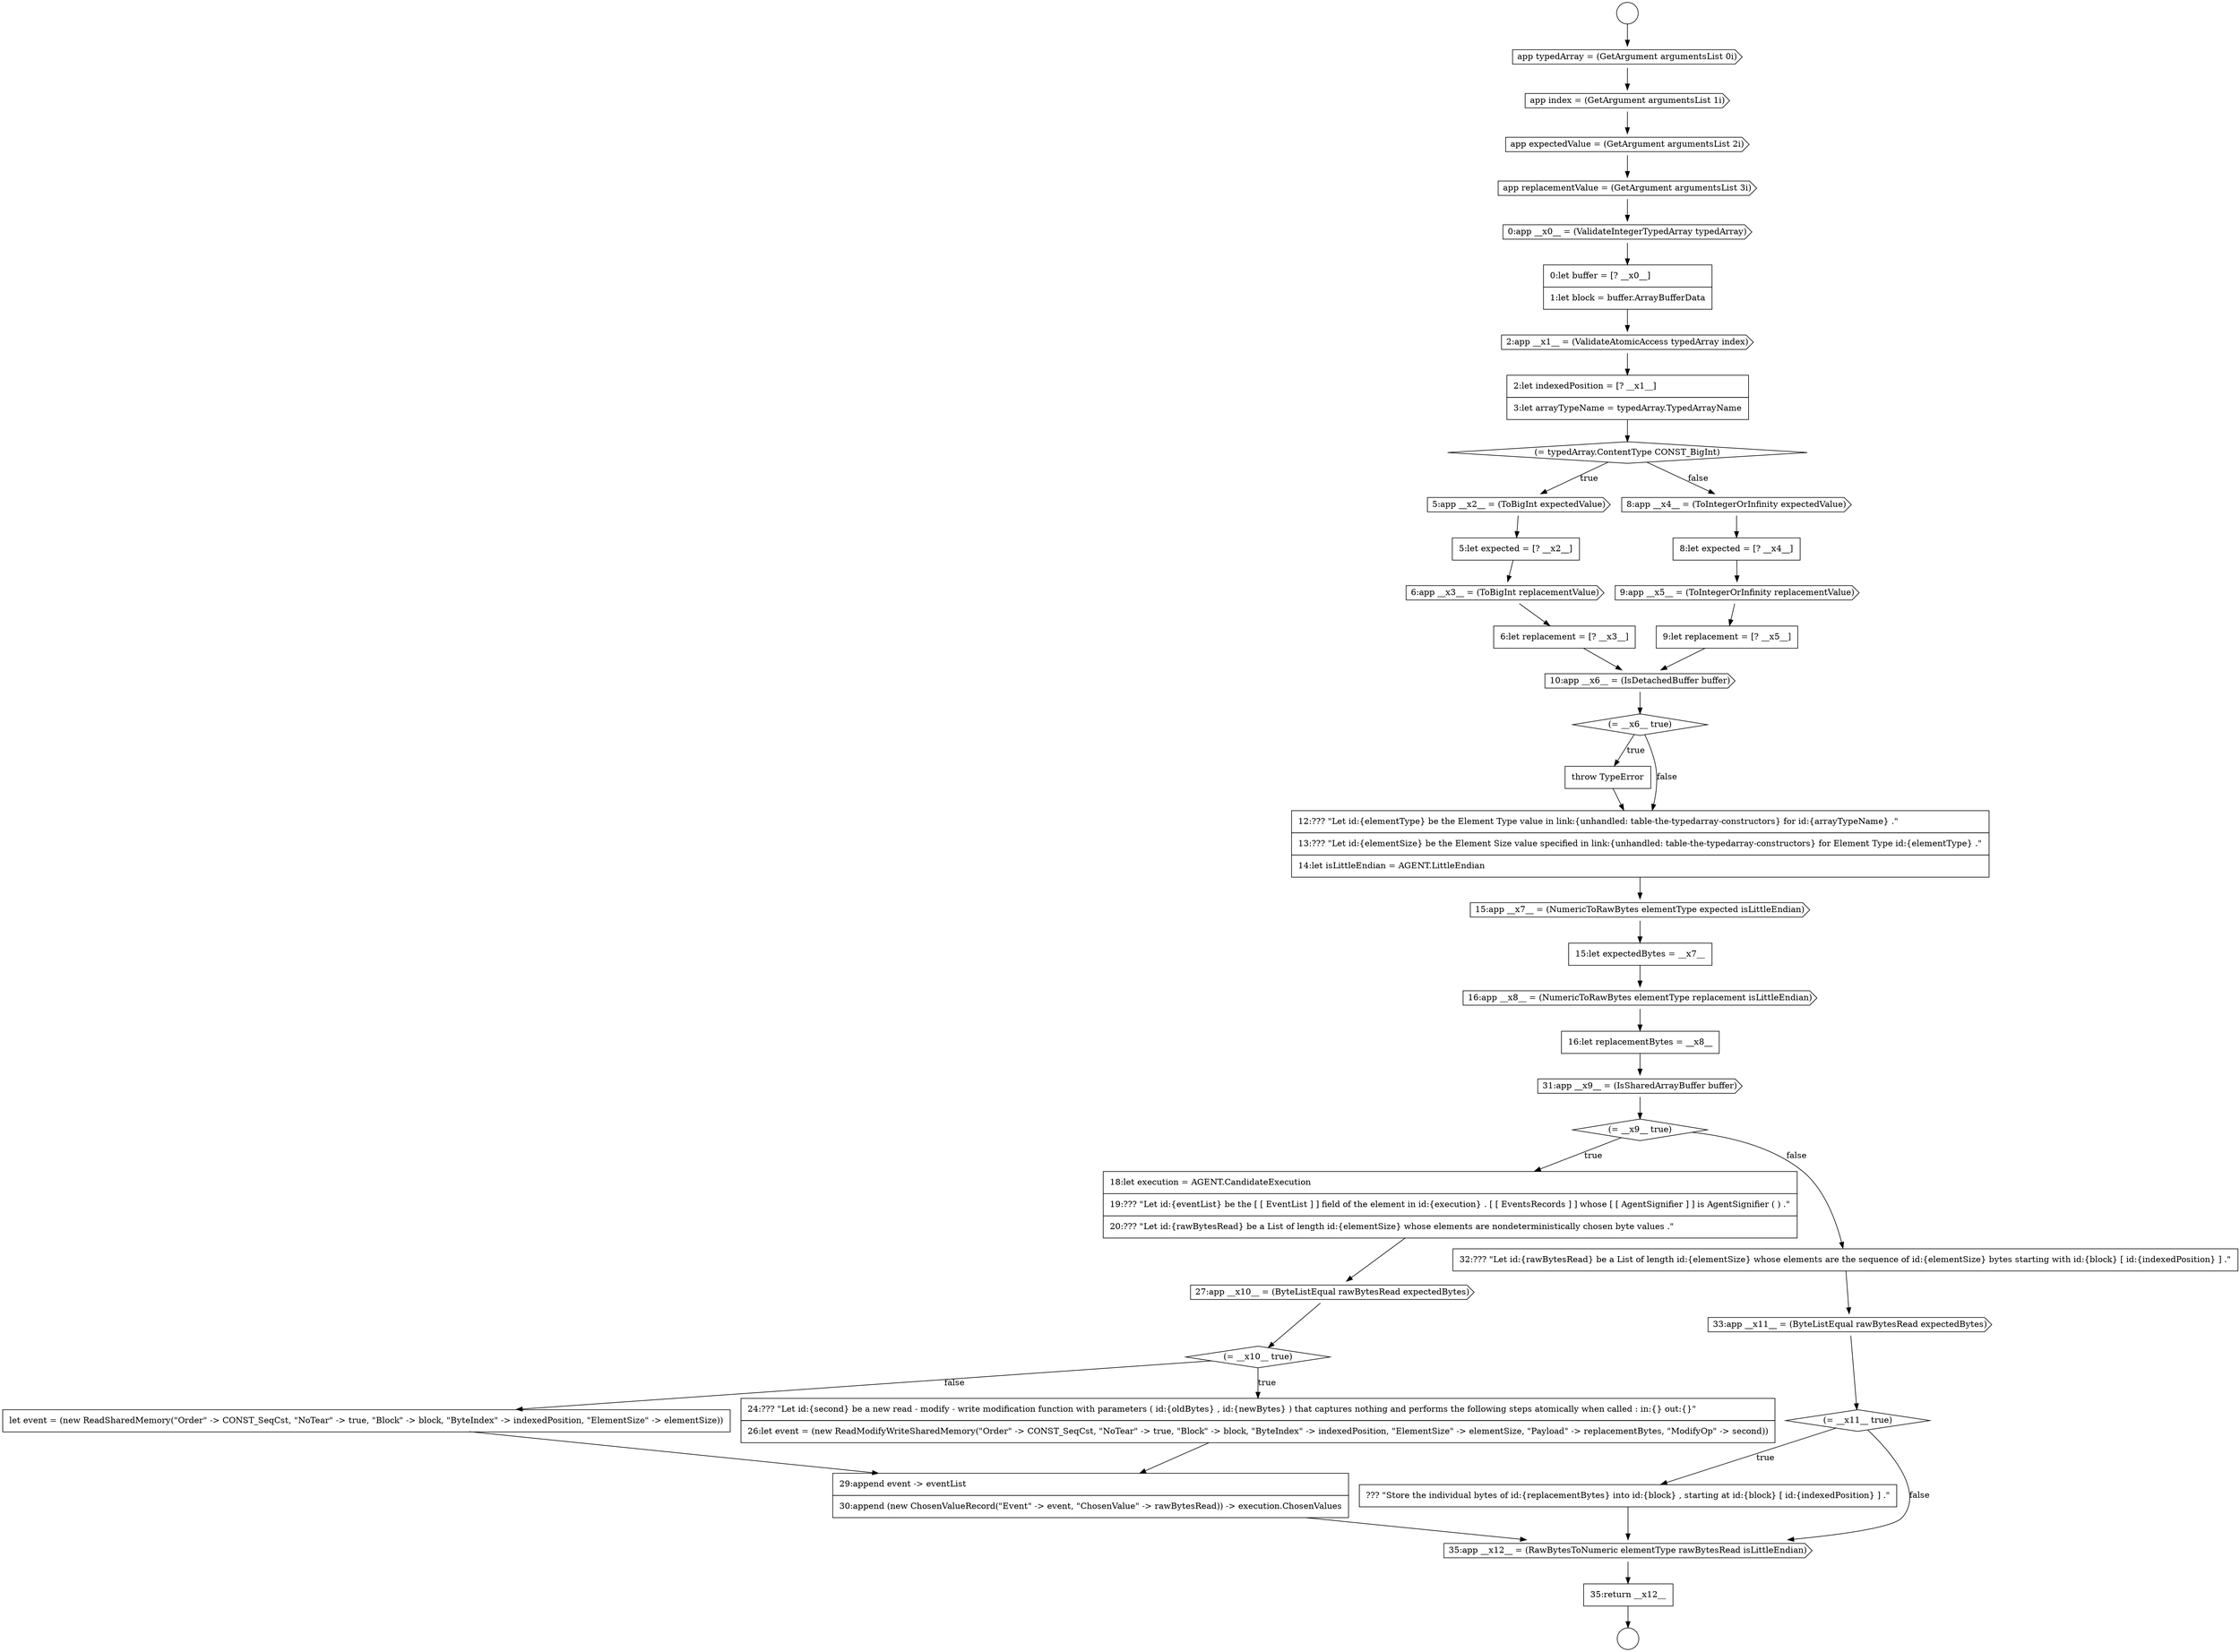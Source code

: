 digraph {
  node0 [shape=circle label=" " color="black" fillcolor="white" style=filled]
  node5 [shape=cds, label=<<font color="black">app replacementValue = (GetArgument argumentsList 3i)</font>> color="black" fillcolor="white" style=filled]
  node10 [shape=diamond, label=<<font color="black">(= typedArray.ContentType CONST_BigInt)</font>> color="black" fillcolor="white" style=filled]
  node14 [shape=none, margin=0, label=<<font color="black">
    <table border="0" cellborder="1" cellspacing="0" cellpadding="10">
      <tr><td align="left">6:let replacement = [? __x3__]</td></tr>
    </table>
  </font>> color="black" fillcolor="white" style=filled]
  node1 [shape=circle label=" " color="black" fillcolor="white" style=filled]
  node6 [shape=cds, label=<<font color="black">0:app __x0__ = (ValidateIntegerTypedArray typedArray)</font>> color="black" fillcolor="white" style=filled]
  node9 [shape=none, margin=0, label=<<font color="black">
    <table border="0" cellborder="1" cellspacing="0" cellpadding="10">
      <tr><td align="left">2:let indexedPosition = [? __x1__]</td></tr>
      <tr><td align="left">3:let arrayTypeName = typedArray.TypedArrayName</td></tr>
    </table>
  </font>> color="black" fillcolor="white" style=filled]
  node13 [shape=cds, label=<<font color="black">6:app __x3__ = (ToBigInt replacementValue)</font>> color="black" fillcolor="white" style=filled]
  node2 [shape=cds, label=<<font color="black">app typedArray = (GetArgument argumentsList 0i)</font>> color="black" fillcolor="white" style=filled]
  node12 [shape=none, margin=0, label=<<font color="black">
    <table border="0" cellborder="1" cellspacing="0" cellpadding="10">
      <tr><td align="left">5:let expected = [? __x2__]</td></tr>
    </table>
  </font>> color="black" fillcolor="white" style=filled]
  node18 [shape=none, margin=0, label=<<font color="black">
    <table border="0" cellborder="1" cellspacing="0" cellpadding="10">
      <tr><td align="left">9:let replacement = [? __x5__]</td></tr>
    </table>
  </font>> color="black" fillcolor="white" style=filled]
  node11 [shape=cds, label=<<font color="black">5:app __x2__ = (ToBigInt expectedValue)</font>> color="black" fillcolor="white" style=filled]
  node8 [shape=cds, label=<<font color="black">2:app __x1__ = (ValidateAtomicAccess typedArray index)</font>> color="black" fillcolor="white" style=filled]
  node4 [shape=cds, label=<<font color="black">app expectedValue = (GetArgument argumentsList 2i)</font>> color="black" fillcolor="white" style=filled]
  node15 [shape=cds, label=<<font color="black">8:app __x4__ = (ToIntegerOrInfinity expectedValue)</font>> color="black" fillcolor="white" style=filled]
  node24 [shape=none, margin=0, label=<<font color="black">
    <table border="0" cellborder="1" cellspacing="0" cellpadding="10">
      <tr><td align="left">15:let expectedBytes = __x7__</td></tr>
    </table>
  </font>> color="black" fillcolor="white" style=filled]
  node37 [shape=diamond, label=<<font color="black">(= __x11__ true)</font>> color="black" fillcolor="white" style=filled]
  node25 [shape=cds, label=<<font color="black">16:app __x8__ = (NumericToRawBytes elementType replacement isLittleEndian)</font>> color="black" fillcolor="white" style=filled]
  node20 [shape=diamond, label=<<font color="black">(= __x6__ true)</font>> color="black" fillcolor="white" style=filled]
  node29 [shape=none, margin=0, label=<<font color="black">
    <table border="0" cellborder="1" cellspacing="0" cellpadding="10">
      <tr><td align="left">18:let execution = AGENT.CandidateExecution</td></tr>
      <tr><td align="left">19:??? &quot;Let id:{eventList} be the [ [ EventList ] ] field of the element in id:{execution} . [ [ EventsRecords ] ] whose [ [ AgentSignifier ] ] is AgentSignifier ( ) .&quot;</td></tr>
      <tr><td align="left">20:??? &quot;Let id:{rawBytesRead} be a List of length id:{elementSize} whose elements are nondeterministically chosen byte values .&quot;</td></tr>
    </table>
  </font>> color="black" fillcolor="white" style=filled]
  node21 [shape=none, margin=0, label=<<font color="black">
    <table border="0" cellborder="1" cellspacing="0" cellpadding="10">
      <tr><td align="left">throw TypeError</td></tr>
    </table>
  </font>> color="black" fillcolor="white" style=filled]
  node33 [shape=none, margin=0, label=<<font color="black">
    <table border="0" cellborder="1" cellspacing="0" cellpadding="10">
      <tr><td align="left">let event = (new ReadSharedMemory(&quot;Order&quot; -&gt; CONST_SeqCst, &quot;NoTear&quot; -&gt; true, &quot;Block&quot; -&gt; block, &quot;ByteIndex&quot; -&gt; indexedPosition, &quot;ElementSize&quot; -&gt; elementSize))</td></tr>
    </table>
  </font>> color="black" fillcolor="white" style=filled]
  node28 [shape=diamond, label=<<font color="black">(= __x9__ true)</font>> color="black" fillcolor="white" style=filled]
  node38 [shape=none, margin=0, label=<<font color="black">
    <table border="0" cellborder="1" cellspacing="0" cellpadding="10">
      <tr><td align="left">??? &quot;Store the individual bytes of id:{replacementBytes} into id:{block} , starting at id:{block} [ id:{indexedPosition} ] .&quot;</td></tr>
    </table>
  </font>> color="black" fillcolor="white" style=filled]
  node17 [shape=cds, label=<<font color="black">9:app __x5__ = (ToIntegerOrInfinity replacementValue)</font>> color="black" fillcolor="white" style=filled]
  node32 [shape=none, margin=0, label=<<font color="black">
    <table border="0" cellborder="1" cellspacing="0" cellpadding="10">
      <tr><td align="left">24:??? &quot;Let id:{second} be a new read - modify - write modification function with parameters ( id:{oldBytes} , id:{newBytes} ) that captures nothing and performs the following steps atomically when called : in:{} out:{}&quot;</td></tr>
      <tr><td align="left">26:let event = (new ReadModifyWriteSharedMemory(&quot;Order&quot; -&gt; CONST_SeqCst, &quot;NoTear&quot; -&gt; true, &quot;Block&quot; -&gt; block, &quot;ByteIndex&quot; -&gt; indexedPosition, &quot;ElementSize&quot; -&gt; elementSize, &quot;Payload&quot; -&gt; replacementBytes, &quot;ModifyOp&quot; -&gt; second))</td></tr>
    </table>
  </font>> color="black" fillcolor="white" style=filled]
  node34 [shape=none, margin=0, label=<<font color="black">
    <table border="0" cellborder="1" cellspacing="0" cellpadding="10">
      <tr><td align="left">29:append event -&gt; eventList</td></tr>
      <tr><td align="left">30:append (new ChosenValueRecord(&quot;Event&quot; -&gt; event, &quot;ChosenValue&quot; -&gt; rawBytesRead)) -&gt; execution.ChosenValues</td></tr>
    </table>
  </font>> color="black" fillcolor="white" style=filled]
  node22 [shape=none, margin=0, label=<<font color="black">
    <table border="0" cellborder="1" cellspacing="0" cellpadding="10">
      <tr><td align="left">12:??? &quot;Let id:{elementType} be the Element Type value in link:{unhandled: table-the-typedarray-constructors} for id:{arrayTypeName} .&quot;</td></tr>
      <tr><td align="left">13:??? &quot;Let id:{elementSize} be the Element Size value specified in link:{unhandled: table-the-typedarray-constructors} for Element Type id:{elementType} .&quot;</td></tr>
      <tr><td align="left">14:let isLittleEndian = AGENT.LittleEndian</td></tr>
    </table>
  </font>> color="black" fillcolor="white" style=filled]
  node27 [shape=cds, label=<<font color="black">31:app __x9__ = (IsSharedArrayBuffer buffer)</font>> color="black" fillcolor="white" style=filled]
  node7 [shape=none, margin=0, label=<<font color="black">
    <table border="0" cellborder="1" cellspacing="0" cellpadding="10">
      <tr><td align="left">0:let buffer = [? __x0__]</td></tr>
      <tr><td align="left">1:let block = buffer.ArrayBufferData</td></tr>
    </table>
  </font>> color="black" fillcolor="white" style=filled]
  node39 [shape=cds, label=<<font color="black">35:app __x12__ = (RawBytesToNumeric elementType rawBytesRead isLittleEndian)</font>> color="black" fillcolor="white" style=filled]
  node3 [shape=cds, label=<<font color="black">app index = (GetArgument argumentsList 1i)</font>> color="black" fillcolor="white" style=filled]
  node35 [shape=none, margin=0, label=<<font color="black">
    <table border="0" cellborder="1" cellspacing="0" cellpadding="10">
      <tr><td align="left">32:??? &quot;Let id:{rawBytesRead} be a List of length id:{elementSize} whose elements are the sequence of id:{elementSize} bytes starting with id:{block} [ id:{indexedPosition} ] .&quot;</td></tr>
    </table>
  </font>> color="black" fillcolor="white" style=filled]
  node16 [shape=none, margin=0, label=<<font color="black">
    <table border="0" cellborder="1" cellspacing="0" cellpadding="10">
      <tr><td align="left">8:let expected = [? __x4__]</td></tr>
    </table>
  </font>> color="black" fillcolor="white" style=filled]
  node31 [shape=diamond, label=<<font color="black">(= __x10__ true)</font>> color="black" fillcolor="white" style=filled]
  node40 [shape=none, margin=0, label=<<font color="black">
    <table border="0" cellborder="1" cellspacing="0" cellpadding="10">
      <tr><td align="left">35:return __x12__</td></tr>
    </table>
  </font>> color="black" fillcolor="white" style=filled]
  node26 [shape=none, margin=0, label=<<font color="black">
    <table border="0" cellborder="1" cellspacing="0" cellpadding="10">
      <tr><td align="left">16:let replacementBytes = __x8__</td></tr>
    </table>
  </font>> color="black" fillcolor="white" style=filled]
  node23 [shape=cds, label=<<font color="black">15:app __x7__ = (NumericToRawBytes elementType expected isLittleEndian)</font>> color="black" fillcolor="white" style=filled]
  node36 [shape=cds, label=<<font color="black">33:app __x11__ = (ByteListEqual rawBytesRead expectedBytes)</font>> color="black" fillcolor="white" style=filled]
  node30 [shape=cds, label=<<font color="black">27:app __x10__ = (ByteListEqual rawBytesRead expectedBytes)</font>> color="black" fillcolor="white" style=filled]
  node19 [shape=cds, label=<<font color="black">10:app __x6__ = (IsDetachedBuffer buffer)</font>> color="black" fillcolor="white" style=filled]
  node29 -> node30 [ color="black"]
  node11 -> node12 [ color="black"]
  node0 -> node2 [ color="black"]
  node9 -> node10 [ color="black"]
  node27 -> node28 [ color="black"]
  node30 -> node31 [ color="black"]
  node26 -> node27 [ color="black"]
  node40 -> node1 [ color="black"]
  node10 -> node11 [label=<<font color="black">true</font>> color="black"]
  node10 -> node15 [label=<<font color="black">false</font>> color="black"]
  node16 -> node17 [ color="black"]
  node17 -> node18 [ color="black"]
  node33 -> node34 [ color="black"]
  node5 -> node6 [ color="black"]
  node3 -> node4 [ color="black"]
  node39 -> node40 [ color="black"]
  node7 -> node8 [ color="black"]
  node18 -> node19 [ color="black"]
  node2 -> node3 [ color="black"]
  node15 -> node16 [ color="black"]
  node19 -> node20 [ color="black"]
  node13 -> node14 [ color="black"]
  node35 -> node36 [ color="black"]
  node37 -> node38 [label=<<font color="black">true</font>> color="black"]
  node37 -> node39 [label=<<font color="black">false</font>> color="black"]
  node12 -> node13 [ color="black"]
  node36 -> node37 [ color="black"]
  node34 -> node39 [ color="black"]
  node22 -> node23 [ color="black"]
  node6 -> node7 [ color="black"]
  node32 -> node34 [ color="black"]
  node23 -> node24 [ color="black"]
  node20 -> node21 [label=<<font color="black">true</font>> color="black"]
  node20 -> node22 [label=<<font color="black">false</font>> color="black"]
  node4 -> node5 [ color="black"]
  node25 -> node26 [ color="black"]
  node31 -> node32 [label=<<font color="black">true</font>> color="black"]
  node31 -> node33 [label=<<font color="black">false</font>> color="black"]
  node8 -> node9 [ color="black"]
  node21 -> node22 [ color="black"]
  node24 -> node25 [ color="black"]
  node14 -> node19 [ color="black"]
  node28 -> node29 [label=<<font color="black">true</font>> color="black"]
  node28 -> node35 [label=<<font color="black">false</font>> color="black"]
  node38 -> node39 [ color="black"]
}
